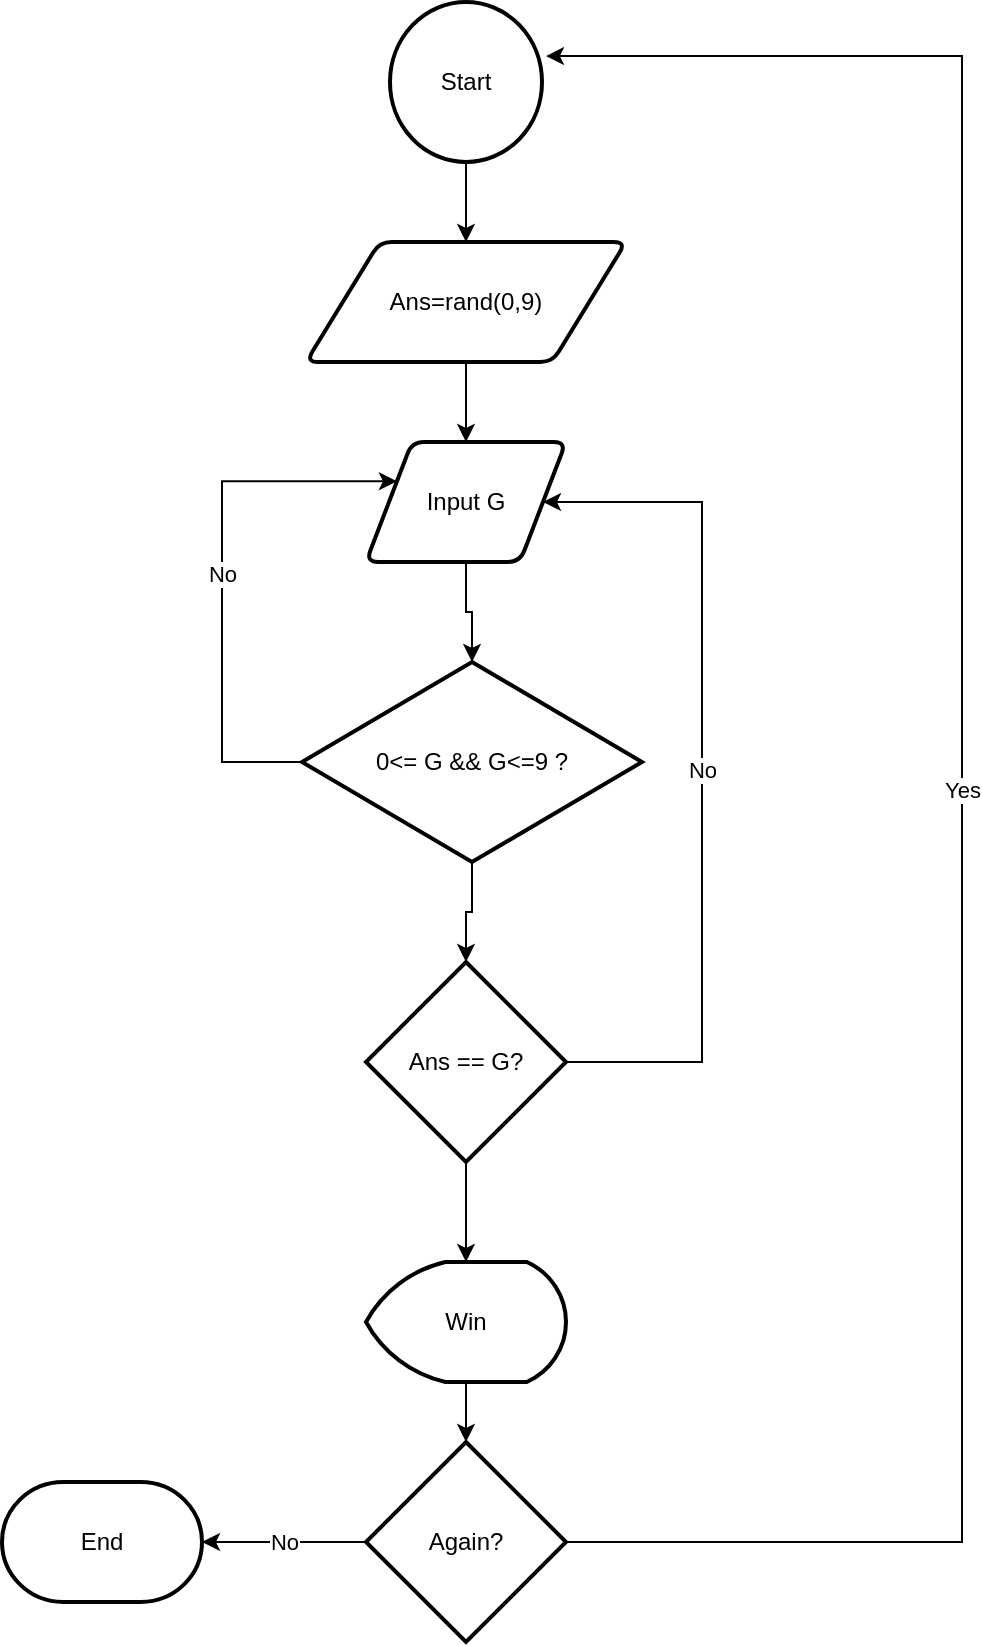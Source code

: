 <mxfile version="24.7.17">
  <diagram id="Rgxhzg7MujGGlVrX6vZS" name="第1頁">
    <mxGraphModel dx="1077" dy="752" grid="1" gridSize="10" guides="1" tooltips="1" connect="1" arrows="1" fold="1" page="1" pageScale="1" pageWidth="827" pageHeight="1169" math="0" shadow="0">
      <root>
        <mxCell id="0" />
        <mxCell id="1" parent="0" />
        <mxCell id="_xvmi38q4V5Hyk7OI130-4" style="edgeStyle=orthogonalEdgeStyle;rounded=0;orthogonalLoop=1;jettySize=auto;html=1;exitX=0.5;exitY=1;exitDx=0;exitDy=0;exitPerimeter=0;" edge="1" parent="1" source="_xvmi38q4V5Hyk7OI130-1" target="_xvmi38q4V5Hyk7OI130-2">
          <mxGeometry relative="1" as="geometry" />
        </mxCell>
        <mxCell id="_xvmi38q4V5Hyk7OI130-5" style="edgeStyle=orthogonalEdgeStyle;rounded=0;orthogonalLoop=1;jettySize=auto;html=1;exitX=0.5;exitY=1;exitDx=0;exitDy=0;exitPerimeter=0;" edge="1" parent="1" source="_xvmi38q4V5Hyk7OI130-1" target="_xvmi38q4V5Hyk7OI130-3">
          <mxGeometry relative="1" as="geometry" />
        </mxCell>
        <mxCell id="_xvmi38q4V5Hyk7OI130-1" value="Start" style="strokeWidth=2;html=1;shape=mxgraph.flowchart.start_2;whiteSpace=wrap;" vertex="1" parent="1">
          <mxGeometry x="364" y="20" width="76" height="80" as="geometry" />
        </mxCell>
        <mxCell id="_xvmi38q4V5Hyk7OI130-2" value="Ans=rand(0,9)" style="shape=parallelogram;html=1;strokeWidth=2;perimeter=parallelogramPerimeter;whiteSpace=wrap;rounded=1;arcSize=12;size=0.23;" vertex="1" parent="1">
          <mxGeometry x="322" y="140" width="160" height="60" as="geometry" />
        </mxCell>
        <mxCell id="_xvmi38q4V5Hyk7OI130-3" value="Input G" style="shape=parallelogram;html=1;strokeWidth=2;perimeter=parallelogramPerimeter;whiteSpace=wrap;rounded=1;arcSize=12;size=0.23;" vertex="1" parent="1">
          <mxGeometry x="352" y="240" width="100" height="60" as="geometry" />
        </mxCell>
        <mxCell id="_xvmi38q4V5Hyk7OI130-9" value="No" style="edgeStyle=orthogonalEdgeStyle;rounded=0;orthogonalLoop=1;jettySize=auto;html=1;exitX=0;exitY=0.5;exitDx=0;exitDy=0;exitPerimeter=0;entryX=0;entryY=0.25;entryDx=0;entryDy=0;" edge="1" parent="1" source="_xvmi38q4V5Hyk7OI130-7" target="_xvmi38q4V5Hyk7OI130-3">
          <mxGeometry relative="1" as="geometry">
            <Array as="points">
              <mxPoint x="280" y="400" />
              <mxPoint x="280" y="260" />
            </Array>
          </mxGeometry>
        </mxCell>
        <mxCell id="_xvmi38q4V5Hyk7OI130-7" value="0&amp;lt;= G &amp;amp;&amp;amp; G&amp;lt;=9 ?" style="strokeWidth=2;html=1;shape=mxgraph.flowchart.decision;whiteSpace=wrap;" vertex="1" parent="1">
          <mxGeometry x="320" y="350" width="170" height="100" as="geometry" />
        </mxCell>
        <mxCell id="_xvmi38q4V5Hyk7OI130-8" style="edgeStyle=orthogonalEdgeStyle;rounded=0;orthogonalLoop=1;jettySize=auto;html=1;exitX=0.5;exitY=1;exitDx=0;exitDy=0;entryX=0.5;entryY=0;entryDx=0;entryDy=0;entryPerimeter=0;" edge="1" parent="1" source="_xvmi38q4V5Hyk7OI130-3" target="_xvmi38q4V5Hyk7OI130-7">
          <mxGeometry relative="1" as="geometry" />
        </mxCell>
        <mxCell id="_xvmi38q4V5Hyk7OI130-12" value="No" style="edgeStyle=orthogonalEdgeStyle;rounded=0;orthogonalLoop=1;jettySize=auto;html=1;exitX=1;exitY=0.5;exitDx=0;exitDy=0;exitPerimeter=0;entryX=1;entryY=0.5;entryDx=0;entryDy=0;" edge="1" parent="1" source="_xvmi38q4V5Hyk7OI130-10" target="_xvmi38q4V5Hyk7OI130-3">
          <mxGeometry relative="1" as="geometry">
            <Array as="points">
              <mxPoint x="520" y="550" />
              <mxPoint x="520" y="270" />
            </Array>
          </mxGeometry>
        </mxCell>
        <mxCell id="_xvmi38q4V5Hyk7OI130-10" value="Ans == G?" style="strokeWidth=2;html=1;shape=mxgraph.flowchart.decision;whiteSpace=wrap;" vertex="1" parent="1">
          <mxGeometry x="352" y="500" width="100" height="100" as="geometry" />
        </mxCell>
        <mxCell id="_xvmi38q4V5Hyk7OI130-11" style="edgeStyle=orthogonalEdgeStyle;rounded=0;orthogonalLoop=1;jettySize=auto;html=1;exitX=0.5;exitY=1;exitDx=0;exitDy=0;exitPerimeter=0;entryX=0.5;entryY=0;entryDx=0;entryDy=0;entryPerimeter=0;" edge="1" parent="1" source="_xvmi38q4V5Hyk7OI130-7" target="_xvmi38q4V5Hyk7OI130-10">
          <mxGeometry relative="1" as="geometry" />
        </mxCell>
        <mxCell id="_xvmi38q4V5Hyk7OI130-13" value="Win" style="strokeWidth=2;html=1;shape=mxgraph.flowchart.display;whiteSpace=wrap;" vertex="1" parent="1">
          <mxGeometry x="352" y="650" width="100" height="60" as="geometry" />
        </mxCell>
        <mxCell id="_xvmi38q4V5Hyk7OI130-14" style="edgeStyle=orthogonalEdgeStyle;rounded=0;orthogonalLoop=1;jettySize=auto;html=1;exitX=0.5;exitY=1;exitDx=0;exitDy=0;exitPerimeter=0;entryX=0.5;entryY=0;entryDx=0;entryDy=0;entryPerimeter=0;" edge="1" parent="1" source="_xvmi38q4V5Hyk7OI130-10" target="_xvmi38q4V5Hyk7OI130-13">
          <mxGeometry relative="1" as="geometry" />
        </mxCell>
        <mxCell id="_xvmi38q4V5Hyk7OI130-15" value="Again?" style="strokeWidth=2;html=1;shape=mxgraph.flowchart.decision;whiteSpace=wrap;" vertex="1" parent="1">
          <mxGeometry x="352" y="740" width="100" height="100" as="geometry" />
        </mxCell>
        <mxCell id="_xvmi38q4V5Hyk7OI130-16" value="Yes" style="edgeStyle=orthogonalEdgeStyle;rounded=0;orthogonalLoop=1;jettySize=auto;html=1;entryX=1.026;entryY=0.338;entryDx=0;entryDy=0;entryPerimeter=0;" edge="1" parent="1" source="_xvmi38q4V5Hyk7OI130-15" target="_xvmi38q4V5Hyk7OI130-1">
          <mxGeometry relative="1" as="geometry">
            <Array as="points">
              <mxPoint x="650" y="790" />
              <mxPoint x="650" y="47" />
            </Array>
          </mxGeometry>
        </mxCell>
        <mxCell id="_xvmi38q4V5Hyk7OI130-17" style="edgeStyle=orthogonalEdgeStyle;rounded=0;orthogonalLoop=1;jettySize=auto;html=1;exitX=0.5;exitY=1;exitDx=0;exitDy=0;exitPerimeter=0;entryX=0.5;entryY=0;entryDx=0;entryDy=0;entryPerimeter=0;" edge="1" parent="1" source="_xvmi38q4V5Hyk7OI130-13" target="_xvmi38q4V5Hyk7OI130-15">
          <mxGeometry relative="1" as="geometry" />
        </mxCell>
        <mxCell id="_xvmi38q4V5Hyk7OI130-18" value="End" style="strokeWidth=2;html=1;shape=mxgraph.flowchart.terminator;whiteSpace=wrap;" vertex="1" parent="1">
          <mxGeometry x="170" y="760" width="100" height="60" as="geometry" />
        </mxCell>
        <mxCell id="_xvmi38q4V5Hyk7OI130-19" value="No" style="edgeStyle=orthogonalEdgeStyle;rounded=0;orthogonalLoop=1;jettySize=auto;html=1;exitX=0;exitY=0.5;exitDx=0;exitDy=0;exitPerimeter=0;entryX=1;entryY=0.5;entryDx=0;entryDy=0;entryPerimeter=0;" edge="1" parent="1" source="_xvmi38q4V5Hyk7OI130-15" target="_xvmi38q4V5Hyk7OI130-18">
          <mxGeometry relative="1" as="geometry" />
        </mxCell>
      </root>
    </mxGraphModel>
  </diagram>
</mxfile>
